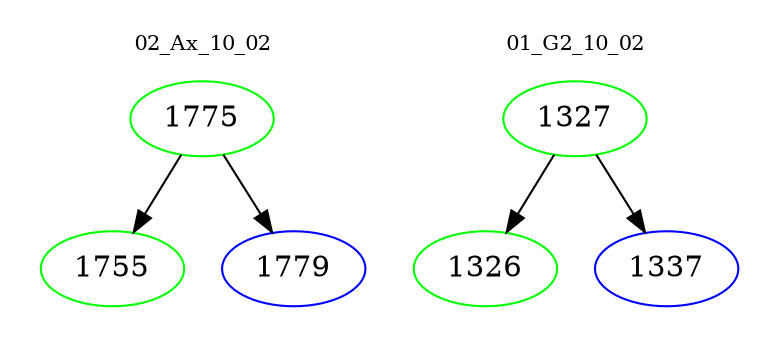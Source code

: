 digraph{
subgraph cluster_0 {
color = white
label = "02_Ax_10_02";
fontsize=10;
T0_1775 [label="1775", color="green"]
T0_1775 -> T0_1755 [color="black"]
T0_1755 [label="1755", color="green"]
T0_1775 -> T0_1779 [color="black"]
T0_1779 [label="1779", color="blue"]
}
subgraph cluster_1 {
color = white
label = "01_G2_10_02";
fontsize=10;
T1_1327 [label="1327", color="green"]
T1_1327 -> T1_1326 [color="black"]
T1_1326 [label="1326", color="green"]
T1_1327 -> T1_1337 [color="black"]
T1_1337 [label="1337", color="blue"]
}
}
